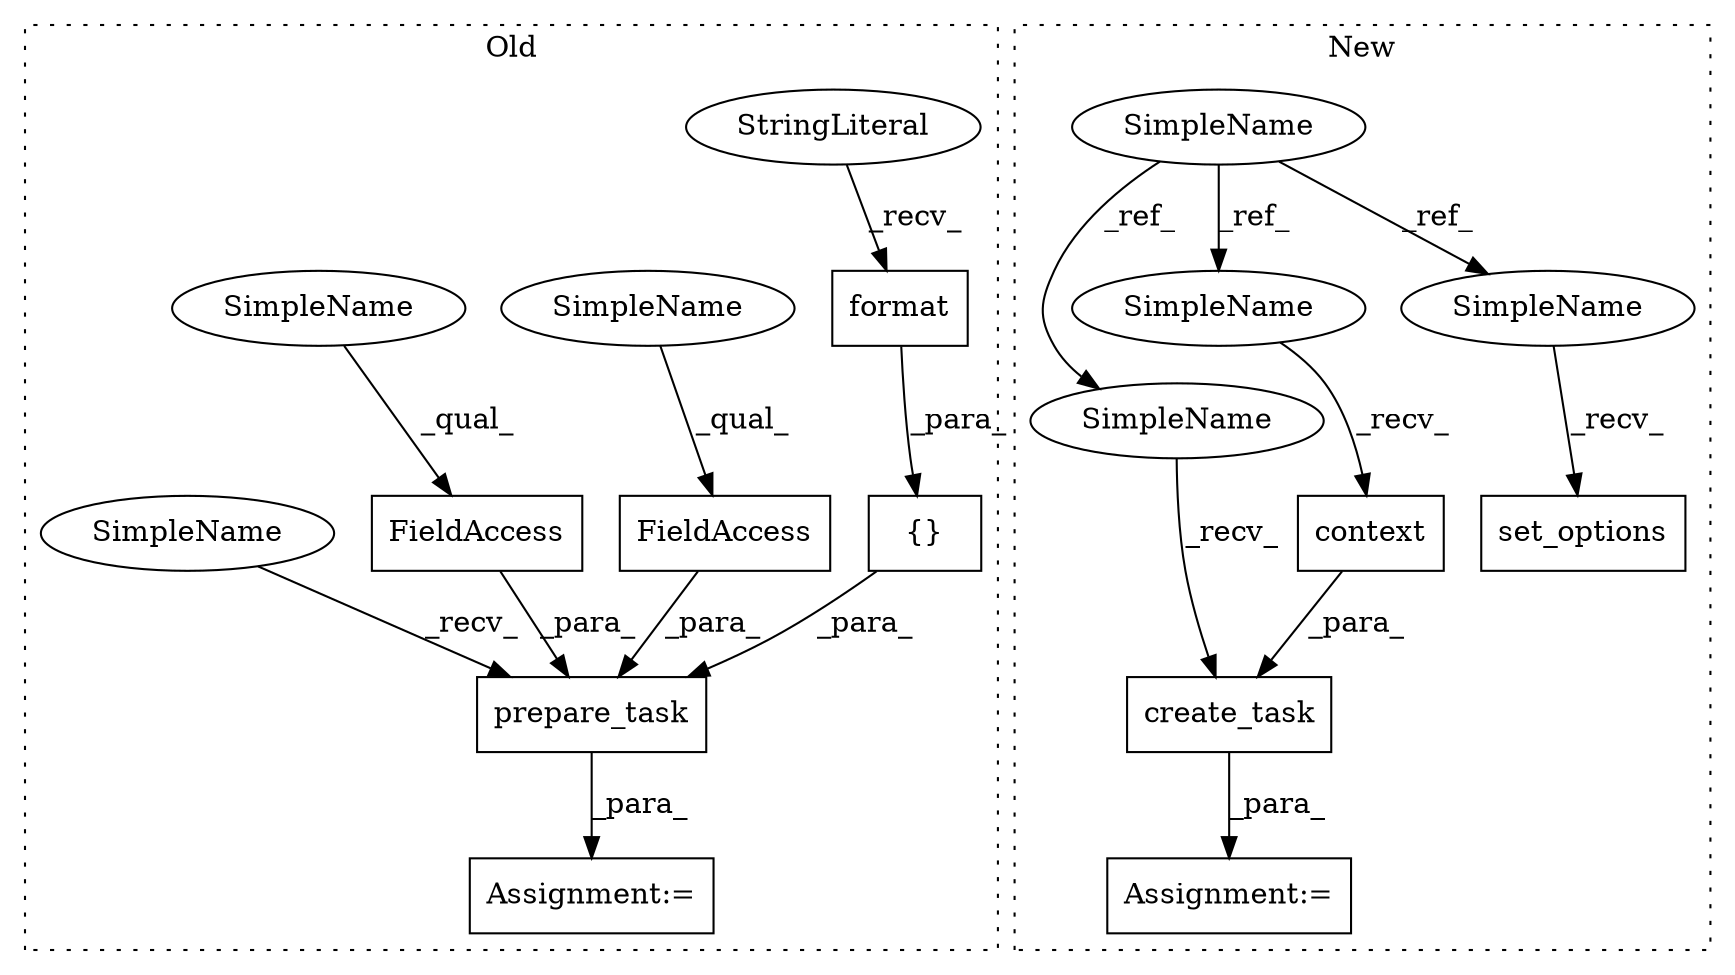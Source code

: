 digraph G {
subgraph cluster0 {
1 [label="{}" a="4" s="904,939" l="1,1" shape="box"];
4 [label="Assignment:=" a="7" s="876" l="1" shape="box"];
5 [label="prepare_task" a="32" s="882,980" l="13,1" shape="box"];
7 [label="FieldAccess" a="22" s="958" l="22" shape="box"];
8 [label="FieldAccess" a="22" s="941" l="16" shape="box"];
11 [label="format" a="32" s="927,938" l="7,1" shape="box"];
12 [label="StringLiteral" a="45" s="905" l="21" shape="ellipse"];
16 [label="SimpleName" a="42" s="958" l="4" shape="ellipse"];
17 [label="SimpleName" a="42" s="941" l="4" shape="ellipse"];
18 [label="SimpleName" a="42" s="877" l="4" shape="ellipse"];
label = "Old";
style="dotted";
}
subgraph cluster1 {
2 [label="create_task" a="32" s="941,967" l="12,1" shape="box"];
3 [label="Assignment:=" a="7" s="935" l="1" shape="box"];
6 [label="SimpleName" a="42" s="722" l="4" shape="ellipse"];
9 [label="context" a="32" s="958" l="9" shape="box"];
10 [label="set_options" a="32" s="904,920" l="12,1" shape="box"];
13 [label="SimpleName" a="42" s="936" l="4" shape="ellipse"];
14 [label="SimpleName" a="42" s="953" l="4" shape="ellipse"];
15 [label="SimpleName" a="42" s="899" l="4" shape="ellipse"];
label = "New";
style="dotted";
}
1 -> 5 [label="_para_"];
2 -> 3 [label="_para_"];
5 -> 4 [label="_para_"];
6 -> 15 [label="_ref_"];
6 -> 14 [label="_ref_"];
6 -> 13 [label="_ref_"];
7 -> 5 [label="_para_"];
8 -> 5 [label="_para_"];
9 -> 2 [label="_para_"];
11 -> 1 [label="_para_"];
12 -> 11 [label="_recv_"];
13 -> 2 [label="_recv_"];
14 -> 9 [label="_recv_"];
15 -> 10 [label="_recv_"];
16 -> 7 [label="_qual_"];
17 -> 8 [label="_qual_"];
18 -> 5 [label="_recv_"];
}
